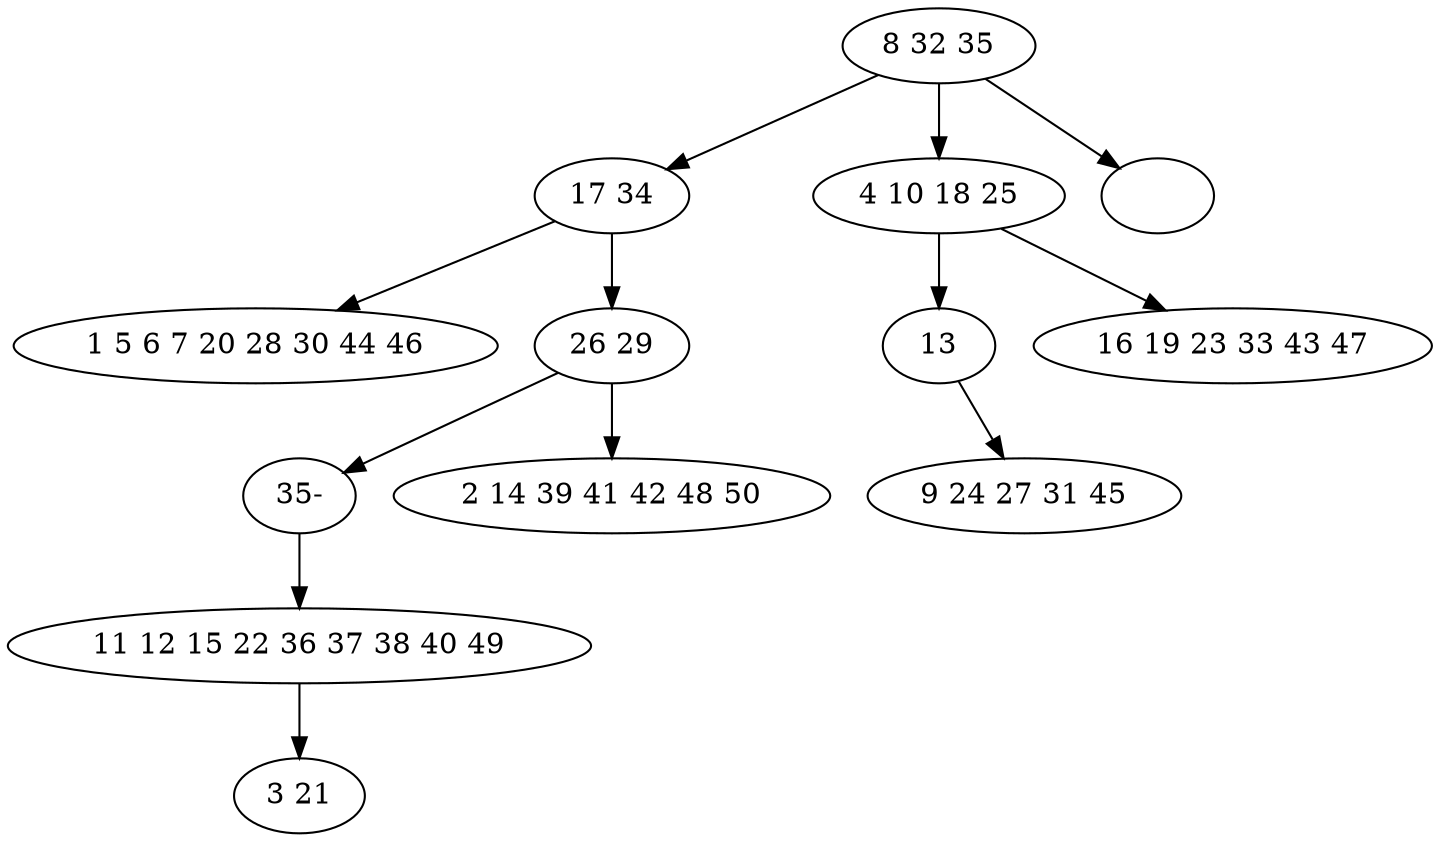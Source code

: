 digraph true_tree {
	"0" -> "1"
	"1" -> "2"
	"1" -> "3"
	"3" -> "12"
	"0" -> "5"
	"5" -> "6"
	"0" -> "7"
	"3" -> "8"
	"5" -> "9"
	"4" -> "10"
	"6" -> "11"
	"12" -> "4"
	"0" [label="8 32 35"];
	"1" [label="17 34"];
	"2" [label="1 5 6 7 20 28 30 44 46"];
	"3" [label="26 29"];
	"4" [label="11 12 15 22 36 37 38 40 49"];
	"5" [label="4 10 18 25"];
	"6" [label="13"];
	"7" [label=""];
	"8" [label="2 14 39 41 42 48 50"];
	"9" [label="16 19 23 33 43 47"];
	"10" [label="3 21"];
	"11" [label="9 24 27 31 45"];
	"12" [label="35-"];
}
